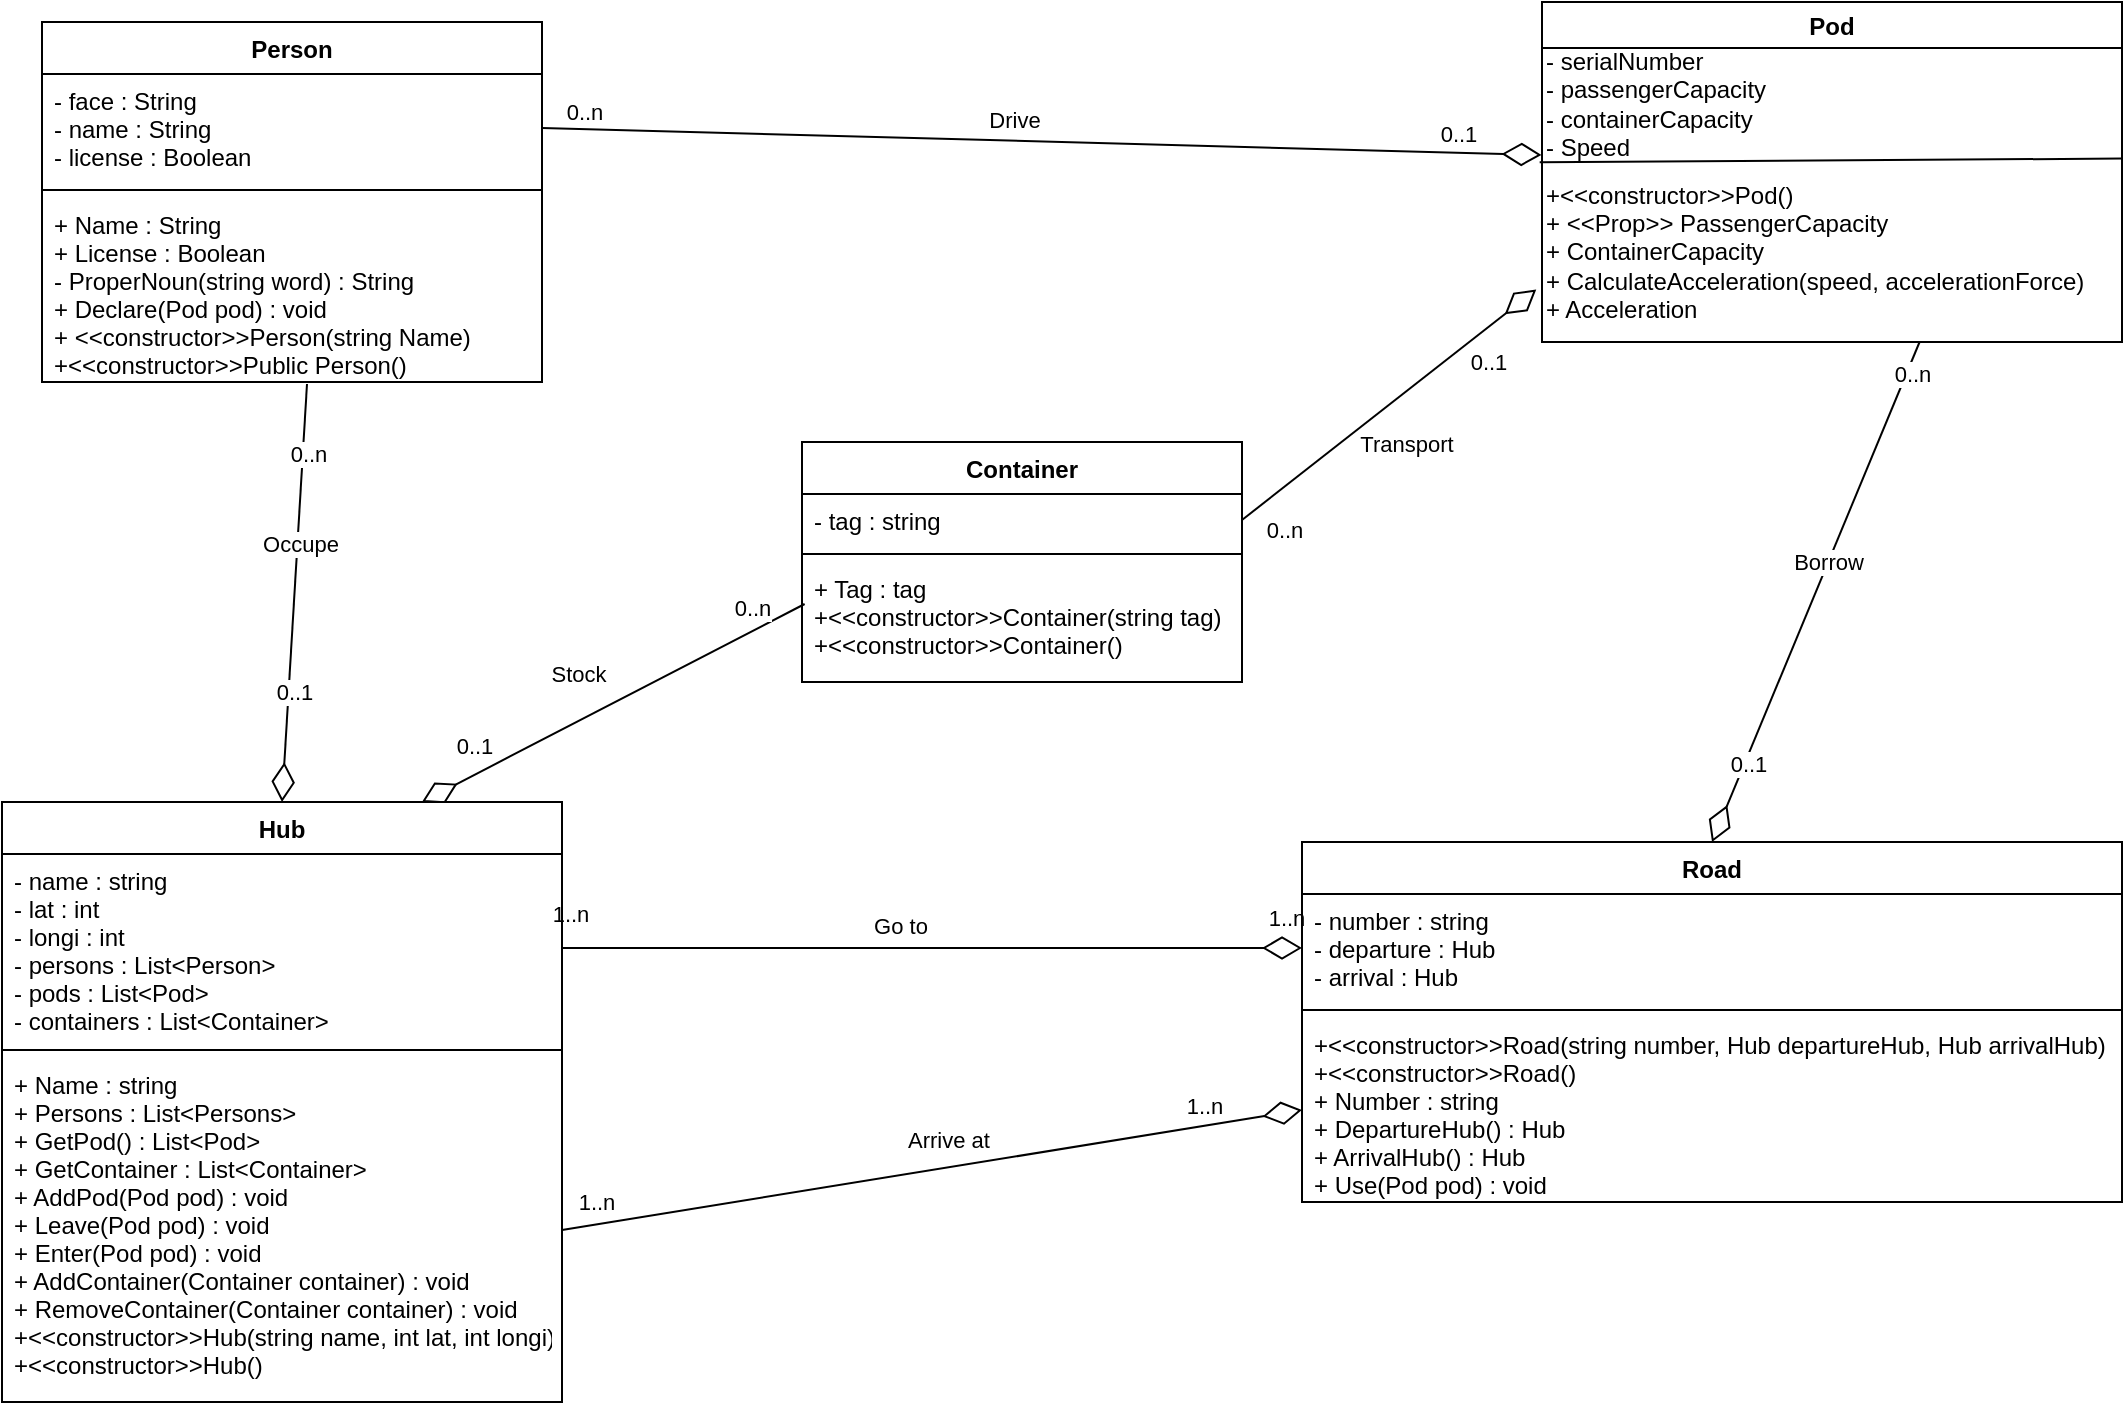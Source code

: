 <mxfile version="20.3.0" type="device"><diagram id="kgpKYQtTHZ0yAKxKKP6v" name="Page-1"><mxGraphModel dx="1278" dy="689" grid="1" gridSize="10" guides="1" tooltips="1" connect="1" arrows="1" fold="1" page="1" pageScale="1" pageWidth="1100" pageHeight="850" math="0" shadow="0"><root><mxCell id="0"/><mxCell id="1" parent="0"/><mxCell id="F5YFTLoxjawuT-Kz9pSx-9" value="Pod" style="swimlane;" parent="1" vertex="1"><mxGeometry x="780" y="60" width="290" height="170" as="geometry"/></mxCell><mxCell id="F5YFTLoxjawuT-Kz9pSx-10" value="- serialNumber&lt;br&gt;&lt;div style=&quot;&quot;&gt;&lt;span style=&quot;background-color: initial;&quot;&gt;- passengerCapacity&lt;/span&gt;&lt;/div&gt;&lt;div style=&quot;&quot;&gt;&lt;span style=&quot;background-color: initial;&quot;&gt;- containerCapacity&lt;/span&gt;&lt;/div&gt;&lt;div style=&quot;&quot;&gt;&lt;span style=&quot;background-color: initial;&quot;&gt;- Speed&lt;/span&gt;&lt;/div&gt;" style="text;html=1;align=left;verticalAlign=middle;resizable=0;points=[];autosize=1;strokeColor=none;fillColor=none;" parent="F5YFTLoxjawuT-Kz9pSx-9" vertex="1"><mxGeometry y="16" width="130" height="70" as="geometry"/></mxCell><mxCell id="F5YFTLoxjawuT-Kz9pSx-11" value="+&amp;lt;&amp;lt;constructor&amp;gt;&amp;gt;Pod()&lt;br&gt;+ &amp;lt;&amp;lt;Prop&amp;gt;&amp;gt; PassengerCapacity&lt;br&gt;+ ContainerCapacity&lt;br&gt;+ CalculateAcceleration(speed, accelerationForce)&lt;br&gt;+ Acceleration" style="text;html=1;align=left;verticalAlign=middle;resizable=0;points=[];autosize=1;strokeColor=none;fillColor=none;" parent="F5YFTLoxjawuT-Kz9pSx-9" vertex="1"><mxGeometry y="80" width="290" height="90" as="geometry"/></mxCell><mxCell id="F5YFTLoxjawuT-Kz9pSx-13" value="" style="endArrow=none;html=1;rounded=0;exitX=-0.004;exitY=0.001;exitDx=0;exitDy=0;exitPerimeter=0;entryX=1;entryY=-0.019;entryDx=0;entryDy=0;entryPerimeter=0;" parent="F5YFTLoxjawuT-Kz9pSx-9" source="F5YFTLoxjawuT-Kz9pSx-11" target="F5YFTLoxjawuT-Kz9pSx-11" edge="1"><mxGeometry width="50" height="50" relative="1" as="geometry"><mxPoint x="5" y="80" as="sourcePoint"/><mxPoint x="155" y="40" as="targetPoint"/></mxGeometry></mxCell><mxCell id="F5YFTLoxjawuT-Kz9pSx-19" value="" style="endArrow=none;html=1;rounded=0;startArrow=diamondThin;startFill=0;exitX=-0.002;exitY=0.864;exitDx=0;exitDy=0;exitPerimeter=0;endSize=7;startSize=17;targetPerimeterSpacing=2;entryX=1;entryY=0.5;entryDx=0;entryDy=0;" parent="1" source="F5YFTLoxjawuT-Kz9pSx-10" target="wmPFfELcsKsomXW3OkJb-19" edge="1"><mxGeometry width="50" height="50" relative="1" as="geometry"><mxPoint x="400" y="110" as="sourcePoint"/><mxPoint x="470" y="210" as="targetPoint"/></mxGeometry></mxCell><mxCell id="F5YFTLoxjawuT-Kz9pSx-21" value="Drive" style="edgeLabel;html=1;align=center;verticalAlign=middle;resizable=0;points=[];" parent="F5YFTLoxjawuT-Kz9pSx-19" vertex="1" connectable="0"><mxGeometry x="0.057" y="1" relative="1" as="geometry"><mxPoint y="-12" as="offset"/></mxGeometry></mxCell><mxCell id="F5YFTLoxjawuT-Kz9pSx-24" value="0..n" style="edgeLabel;html=1;align=center;verticalAlign=middle;resizable=0;points=[];" parent="F5YFTLoxjawuT-Kz9pSx-19" vertex="1" connectable="0"><mxGeometry x="0.919" y="3" relative="1" as="geometry"><mxPoint y="-12" as="offset"/></mxGeometry></mxCell><mxCell id="wmPFfELcsKsomXW3OkJb-22" value="0..1" style="edgeLabel;html=1;align=center;verticalAlign=middle;resizable=0;points=[];" parent="F5YFTLoxjawuT-Kz9pSx-19" vertex="1" connectable="0"><mxGeometry x="-0.83" y="-3" relative="1" as="geometry"><mxPoint y="-7" as="offset"/></mxGeometry></mxCell><mxCell id="F5YFTLoxjawuT-Kz9pSx-25" value="" style="endArrow=none;html=1;rounded=0;startSize=17;endSize=7;targetPerimeterSpacing=2;startArrow=diamondThin;startFill=0;exitX=-0.01;exitY=0.709;exitDx=0;exitDy=0;exitPerimeter=0;entryX=1;entryY=0.5;entryDx=0;entryDy=0;" parent="1" source="F5YFTLoxjawuT-Kz9pSx-11" target="wmPFfELcsKsomXW3OkJb-6" edge="1"><mxGeometry width="50" height="50" relative="1" as="geometry"><mxPoint x="570" y="270" as="sourcePoint"/><mxPoint x="280" y="220" as="targetPoint"/></mxGeometry></mxCell><mxCell id="F5YFTLoxjawuT-Kz9pSx-26" value="Transport" style="edgeLabel;html=1;align=center;verticalAlign=middle;resizable=0;points=[];" parent="F5YFTLoxjawuT-Kz9pSx-25" vertex="1" connectable="0"><mxGeometry x="0.149" relative="1" as="geometry"><mxPoint x="19" y="11" as="offset"/></mxGeometry></mxCell><mxCell id="F5YFTLoxjawuT-Kz9pSx-28" value="0..1" style="edgeLabel;html=1;align=center;verticalAlign=middle;resizable=0;points=[];" parent="F5YFTLoxjawuT-Kz9pSx-25" vertex="1" connectable="0"><mxGeometry x="-0.715" y="-1" relative="1" as="geometry"><mxPoint x="-3" y="20" as="offset"/></mxGeometry></mxCell><mxCell id="F5YFTLoxjawuT-Kz9pSx-29" value="0..n" style="edgeLabel;html=1;align=center;verticalAlign=middle;resizable=0;points=[];" parent="F5YFTLoxjawuT-Kz9pSx-25" vertex="1" connectable="0"><mxGeometry x="0.756" y="-1" relative="1" as="geometry"><mxPoint x="3" y="20" as="offset"/></mxGeometry></mxCell><mxCell id="F5YFTLoxjawuT-Kz9pSx-35" value="" style="endArrow=none;html=1;rounded=0;startSize=17;endSize=7;targetPerimeterSpacing=7;startArrow=diamondThin;startFill=0;endFill=0;sourcePerimeterSpacing=17;entryX=0.006;entryY=0.35;entryDx=0;entryDy=0;entryPerimeter=0;exitX=0.75;exitY=0;exitDx=0;exitDy=0;" parent="1" source="wmPFfELcsKsomXW3OkJb-9" target="wmPFfELcsKsomXW3OkJb-8" edge="1"><mxGeometry width="50" height="50" relative="1" as="geometry"><mxPoint x="230" y="390" as="sourcePoint"/><mxPoint x="280" y="250" as="targetPoint"/></mxGeometry></mxCell><mxCell id="F5YFTLoxjawuT-Kz9pSx-36" value="Stock" style="edgeLabel;html=1;align=center;verticalAlign=middle;resizable=0;points=[];" parent="F5YFTLoxjawuT-Kz9pSx-35" vertex="1" connectable="0"><mxGeometry x="-0.209" relative="1" as="geometry"><mxPoint x="2" y="-25" as="offset"/></mxGeometry></mxCell><mxCell id="F5YFTLoxjawuT-Kz9pSx-37" value="0..1" style="edgeLabel;html=1;align=center;verticalAlign=middle;resizable=0;points=[];" parent="F5YFTLoxjawuT-Kz9pSx-35" vertex="1" connectable="0"><mxGeometry x="-0.631" y="-1" relative="1" as="geometry"><mxPoint x="-10" y="-11" as="offset"/></mxGeometry></mxCell><mxCell id="F5YFTLoxjawuT-Kz9pSx-38" value="0..n" style="edgeLabel;html=1;align=center;verticalAlign=middle;resizable=0;points=[];" parent="F5YFTLoxjawuT-Kz9pSx-35" vertex="1" connectable="0"><mxGeometry x="0.744" y="1" relative="1" as="geometry"><mxPoint x="-2" y="-10" as="offset"/></mxGeometry></mxCell><mxCell id="F5YFTLoxjawuT-Kz9pSx-39" value="" style="endArrow=none;html=1;rounded=0;startSize=17;endSize=17;sourcePerimeterSpacing=7;targetPerimeterSpacing=7;endFill=0;exitX=0.5;exitY=0;exitDx=0;exitDy=0;startArrow=diamondThin;startFill=0;entryX=0.53;entryY=1.011;entryDx=0;entryDy=0;entryPerimeter=0;" parent="1" source="wmPFfELcsKsomXW3OkJb-9" target="wmPFfELcsKsomXW3OkJb-21" edge="1"><mxGeometry width="50" height="50" relative="1" as="geometry"><mxPoint x="180" y="270" as="sourcePoint"/><mxPoint x="280" y="250" as="targetPoint"/></mxGeometry></mxCell><mxCell id="F5YFTLoxjawuT-Kz9pSx-40" value="Occupe" style="edgeLabel;html=1;align=center;verticalAlign=middle;resizable=0;points=[];" parent="F5YFTLoxjawuT-Kz9pSx-39" vertex="1" connectable="0"><mxGeometry x="0.241" y="-1" relative="1" as="geometry"><mxPoint as="offset"/></mxGeometry></mxCell><mxCell id="F5YFTLoxjawuT-Kz9pSx-41" value="0..n" style="edgeLabel;html=1;align=center;verticalAlign=middle;resizable=0;points=[];" parent="F5YFTLoxjawuT-Kz9pSx-39" vertex="1" connectable="0"><mxGeometry x="0.674" y="-2" relative="1" as="geometry"><mxPoint as="offset"/></mxGeometry></mxCell><mxCell id="F5YFTLoxjawuT-Kz9pSx-42" value="0..1" style="edgeLabel;html=1;align=center;verticalAlign=middle;resizable=0;points=[];" parent="F5YFTLoxjawuT-Kz9pSx-39" vertex="1" connectable="0"><mxGeometry x="-0.475" y="-2" relative="1" as="geometry"><mxPoint as="offset"/></mxGeometry></mxCell><mxCell id="F5YFTLoxjawuT-Kz9pSx-51" value="" style="endArrow=none;html=1;rounded=0;startSize=17;endSize=17;sourcePerimeterSpacing=7;targetPerimeterSpacing=7;entryX=0.651;entryY=1;entryDx=0;entryDy=0;entryPerimeter=0;startArrow=diamondThin;startFill=0;exitX=0.5;exitY=0;exitDx=0;exitDy=0;" parent="1" source="wmPFfELcsKsomXW3OkJb-1" target="F5YFTLoxjawuT-Kz9pSx-11" edge="1"><mxGeometry width="50" height="50" relative="1" as="geometry"><mxPoint x="700" y="420" as="sourcePoint"/><mxPoint x="280" y="270" as="targetPoint"/><Array as="points"/></mxGeometry></mxCell><mxCell id="F5YFTLoxjawuT-Kz9pSx-52" value="0..1" style="edgeLabel;html=1;align=center;verticalAlign=middle;resizable=0;points=[];" parent="F5YFTLoxjawuT-Kz9pSx-51" vertex="1" connectable="0"><mxGeometry x="-0.682" y="-1" relative="1" as="geometry"><mxPoint as="offset"/></mxGeometry></mxCell><mxCell id="F5YFTLoxjawuT-Kz9pSx-53" value="0..n" style="edgeLabel;html=1;align=center;verticalAlign=middle;resizable=0;points=[];" parent="F5YFTLoxjawuT-Kz9pSx-51" vertex="1" connectable="0"><mxGeometry x="0.885" y="-2" relative="1" as="geometry"><mxPoint as="offset"/></mxGeometry></mxCell><mxCell id="F5YFTLoxjawuT-Kz9pSx-55" value="Borrow" style="edgeLabel;html=1;align=center;verticalAlign=middle;resizable=0;points=[];" parent="F5YFTLoxjawuT-Kz9pSx-51" vertex="1" connectable="0"><mxGeometry x="0.121" relative="1" as="geometry"><mxPoint as="offset"/></mxGeometry></mxCell><mxCell id="F5YFTLoxjawuT-Kz9pSx-56" value="" style="endArrow=none;html=1;rounded=0;startSize=17;endSize=17;sourcePerimeterSpacing=7;targetPerimeterSpacing=7;startArrow=diamondThin;startFill=0;entryX=1;entryY=0.5;entryDx=0;entryDy=0;exitX=0;exitY=0.5;exitDx=0;exitDy=0;" parent="1" source="wmPFfELcsKsomXW3OkJb-2" target="wmPFfELcsKsomXW3OkJb-10" edge="1"><mxGeometry width="50" height="50" relative="1" as="geometry"><mxPoint x="530" y="590" as="sourcePoint"/><mxPoint x="460" y="497" as="targetPoint"/></mxGeometry></mxCell><mxCell id="F5YFTLoxjawuT-Kz9pSx-57" value="Go&amp;nbsp;to" style="edgeLabel;html=1;align=center;verticalAlign=middle;resizable=0;points=[];" parent="F5YFTLoxjawuT-Kz9pSx-56" vertex="1" connectable="0"><mxGeometry x="0.094" y="1" relative="1" as="geometry"><mxPoint x="1" y="-12" as="offset"/></mxGeometry></mxCell><mxCell id="F5YFTLoxjawuT-Kz9pSx-61" value="1..n" style="edgeLabel;html=1;align=center;verticalAlign=middle;resizable=0;points=[];" parent="F5YFTLoxjawuT-Kz9pSx-56" vertex="1" connectable="0"><mxGeometry x="-0.9" y="-1" relative="1" as="geometry"><mxPoint x="10" y="-14" as="offset"/></mxGeometry></mxCell><mxCell id="F5YFTLoxjawuT-Kz9pSx-62" value="1..n" style="edgeLabel;html=1;align=center;verticalAlign=middle;resizable=0;points=[];" parent="F5YFTLoxjawuT-Kz9pSx-56" vertex="1" connectable="0"><mxGeometry x="0.936" y="-3" relative="1" as="geometry"><mxPoint x="-8" y="-14" as="offset"/></mxGeometry></mxCell><mxCell id="F5YFTLoxjawuT-Kz9pSx-58" value="" style="endArrow=diamondThin;html=1;rounded=0;startSize=17;endSize=17;sourcePerimeterSpacing=7;targetPerimeterSpacing=7;endFill=0;entryX=0;entryY=0.5;entryDx=0;entryDy=0;exitX=1;exitY=0.5;exitDx=0;exitDy=0;" parent="1" source="wmPFfELcsKsomXW3OkJb-12" target="wmPFfELcsKsomXW3OkJb-4" edge="1"><mxGeometry width="50" height="50" relative="1" as="geometry"><mxPoint x="170" y="530" as="sourcePoint"/><mxPoint x="480" y="530" as="targetPoint"/></mxGeometry></mxCell><mxCell id="F5YFTLoxjawuT-Kz9pSx-60" value="Arrive at" style="edgeLabel;html=1;align=center;verticalAlign=middle;resizable=0;points=[];" parent="F5YFTLoxjawuT-Kz9pSx-58" vertex="1" connectable="0"><mxGeometry x="0.05" y="2" relative="1" as="geometry"><mxPoint x="-1" y="-12" as="offset"/></mxGeometry></mxCell><mxCell id="F5YFTLoxjawuT-Kz9pSx-63" value="1..n" style="edgeLabel;html=1;align=center;verticalAlign=middle;resizable=0;points=[];" parent="F5YFTLoxjawuT-Kz9pSx-58" vertex="1" connectable="0"><mxGeometry x="-0.933" relative="1" as="geometry"><mxPoint x="4" y="-12" as="offset"/></mxGeometry></mxCell><mxCell id="F5YFTLoxjawuT-Kz9pSx-64" value="1..n" style="edgeLabel;html=1;align=center;verticalAlign=middle;resizable=0;points=[];" parent="F5YFTLoxjawuT-Kz9pSx-58" vertex="1" connectable="0"><mxGeometry x="0.819" y="1" relative="1" as="geometry"><mxPoint x="-16" y="-7" as="offset"/></mxGeometry></mxCell><mxCell id="wmPFfELcsKsomXW3OkJb-1" value="Road" style="swimlane;fontStyle=1;align=center;verticalAlign=top;childLayout=stackLayout;horizontal=1;startSize=26;horizontalStack=0;resizeParent=1;resizeParentMax=0;resizeLast=0;collapsible=1;marginBottom=0;" parent="1" vertex="1"><mxGeometry x="660" y="480" width="410" height="180" as="geometry"/></mxCell><mxCell id="wmPFfELcsKsomXW3OkJb-2" value="- number : string&#10;- departure : Hub&#10;- arrival : Hub" style="text;strokeColor=none;fillColor=none;align=left;verticalAlign=top;spacingLeft=4;spacingRight=4;overflow=hidden;rotatable=0;points=[[0,0.5],[1,0.5]];portConstraint=eastwest;" parent="wmPFfELcsKsomXW3OkJb-1" vertex="1"><mxGeometry y="26" width="410" height="54" as="geometry"/></mxCell><mxCell id="wmPFfELcsKsomXW3OkJb-3" value="" style="line;strokeWidth=1;fillColor=none;align=left;verticalAlign=middle;spacingTop=-1;spacingLeft=3;spacingRight=3;rotatable=0;labelPosition=right;points=[];portConstraint=eastwest;strokeColor=inherit;" parent="wmPFfELcsKsomXW3OkJb-1" vertex="1"><mxGeometry y="80" width="410" height="8" as="geometry"/></mxCell><mxCell id="wmPFfELcsKsomXW3OkJb-4" value="+&lt;&lt;constructor&gt;&gt;Road(string number, Hub departureHub, Hub arrivalHub)&#10;+&lt;&lt;constructor&gt;&gt;Road()&#10;+ Number : string&#10;+ DepartureHub() : Hub&#10;+ ArrivalHub() : Hub&#10;+ Use(Pod pod) : void" style="text;strokeColor=none;fillColor=none;align=left;verticalAlign=top;spacingLeft=4;spacingRight=4;overflow=hidden;rotatable=0;points=[[0,0.5],[1,0.5]];portConstraint=eastwest;" parent="wmPFfELcsKsomXW3OkJb-1" vertex="1"><mxGeometry y="88" width="410" height="92" as="geometry"/></mxCell><mxCell id="wmPFfELcsKsomXW3OkJb-5" value="Container" style="swimlane;fontStyle=1;align=center;verticalAlign=top;childLayout=stackLayout;horizontal=1;startSize=26;horizontalStack=0;resizeParent=1;resizeParentMax=0;resizeLast=0;collapsible=1;marginBottom=0;" parent="1" vertex="1"><mxGeometry x="410" y="280" width="220" height="120" as="geometry"/></mxCell><mxCell id="wmPFfELcsKsomXW3OkJb-6" value="- tag : string" style="text;strokeColor=none;fillColor=none;align=left;verticalAlign=top;spacingLeft=4;spacingRight=4;overflow=hidden;rotatable=0;points=[[0,0.5],[1,0.5]];portConstraint=eastwest;" parent="wmPFfELcsKsomXW3OkJb-5" vertex="1"><mxGeometry y="26" width="220" height="26" as="geometry"/></mxCell><mxCell id="wmPFfELcsKsomXW3OkJb-7" value="" style="line;strokeWidth=1;fillColor=none;align=left;verticalAlign=middle;spacingTop=-1;spacingLeft=3;spacingRight=3;rotatable=0;labelPosition=right;points=[];portConstraint=eastwest;strokeColor=inherit;" parent="wmPFfELcsKsomXW3OkJb-5" vertex="1"><mxGeometry y="52" width="220" height="8" as="geometry"/></mxCell><mxCell id="wmPFfELcsKsomXW3OkJb-8" value="+ Tag : tag&#10;+&lt;&lt;constructor&gt;&gt;Container(string tag)&#10;+&lt;&lt;constructor&gt;&gt;Container()" style="text;strokeColor=none;fillColor=none;align=left;verticalAlign=top;spacingLeft=4;spacingRight=4;overflow=hidden;rotatable=0;points=[[0,0.5],[1,0.5]];portConstraint=eastwest;" parent="wmPFfELcsKsomXW3OkJb-5" vertex="1"><mxGeometry y="60" width="220" height="60" as="geometry"/></mxCell><mxCell id="wmPFfELcsKsomXW3OkJb-9" value="Hub" style="swimlane;fontStyle=1;align=center;verticalAlign=top;childLayout=stackLayout;horizontal=1;startSize=26;horizontalStack=0;resizeParent=1;resizeParentMax=0;resizeLast=0;collapsible=1;marginBottom=0;" parent="1" vertex="1"><mxGeometry x="10" y="460" width="280" height="300" as="geometry"/></mxCell><mxCell id="wmPFfELcsKsomXW3OkJb-10" value="- name : string&#10;- lat : int&#10;- longi : int&#10;- persons : List&lt;Person&gt;&#10;- pods : List&lt;Pod&gt;&#10;- containers : List&lt;Container&gt;" style="text;strokeColor=none;fillColor=none;align=left;verticalAlign=top;spacingLeft=4;spacingRight=4;overflow=hidden;rotatable=0;points=[[0,0.5],[1,0.5]];portConstraint=eastwest;" parent="wmPFfELcsKsomXW3OkJb-9" vertex="1"><mxGeometry y="26" width="280" height="94" as="geometry"/></mxCell><mxCell id="wmPFfELcsKsomXW3OkJb-11" value="" style="line;strokeWidth=1;fillColor=none;align=left;verticalAlign=middle;spacingTop=-1;spacingLeft=3;spacingRight=3;rotatable=0;labelPosition=right;points=[];portConstraint=eastwest;strokeColor=inherit;" parent="wmPFfELcsKsomXW3OkJb-9" vertex="1"><mxGeometry y="120" width="280" height="8" as="geometry"/></mxCell><mxCell id="wmPFfELcsKsomXW3OkJb-12" value="+ Name : string&#10;+ Persons : List&lt;Persons&gt;&#10;+ GetPod() : List&lt;Pod&gt;&#10;+ GetContainer : List&lt;Container&gt;&#10;+ AddPod(Pod pod) : void&#10;+ Leave(Pod pod) : void&#10;+ Enter(Pod pod) : void&#10;+ AddContainer(Container container) : void&#10;+ RemoveContainer(Container container) : void&#10;+&lt;&lt;constructor&gt;&gt;Hub(string name, int lat, int longi)&#10;+&lt;&lt;constructor&gt;&gt;Hub()" style="text;strokeColor=none;fillColor=none;align=left;verticalAlign=top;spacingLeft=4;spacingRight=4;overflow=hidden;rotatable=0;points=[[0,0.5],[1,0.5]];portConstraint=eastwest;" parent="wmPFfELcsKsomXW3OkJb-9" vertex="1"><mxGeometry y="128" width="280" height="172" as="geometry"/></mxCell><mxCell id="wmPFfELcsKsomXW3OkJb-18" value="Person" style="swimlane;fontStyle=1;align=center;verticalAlign=top;childLayout=stackLayout;horizontal=1;startSize=26;horizontalStack=0;resizeParent=1;resizeParentMax=0;resizeLast=0;collapsible=1;marginBottom=0;" parent="1" vertex="1"><mxGeometry x="30" y="70" width="250" height="180" as="geometry"/></mxCell><mxCell id="wmPFfELcsKsomXW3OkJb-19" value="- face : String&#10;- name : String&#10;- license : Boolean" style="text;strokeColor=none;fillColor=none;align=left;verticalAlign=top;spacingLeft=4;spacingRight=4;overflow=hidden;rotatable=0;points=[[0,0.5],[1,0.5]];portConstraint=eastwest;" parent="wmPFfELcsKsomXW3OkJb-18" vertex="1"><mxGeometry y="26" width="250" height="54" as="geometry"/></mxCell><mxCell id="wmPFfELcsKsomXW3OkJb-20" value="" style="line;strokeWidth=1;fillColor=none;align=left;verticalAlign=middle;spacingTop=-1;spacingLeft=3;spacingRight=3;rotatable=0;labelPosition=right;points=[];portConstraint=eastwest;strokeColor=inherit;" parent="wmPFfELcsKsomXW3OkJb-18" vertex="1"><mxGeometry y="80" width="250" height="8" as="geometry"/></mxCell><mxCell id="wmPFfELcsKsomXW3OkJb-21" value="+ Name : String&#10;+ License : Boolean&#10;- ProperNoun(string word) : String&#10;+ Declare(Pod pod) : void&#10;+ &lt;&lt;constructor&gt;&gt;Person(string Name)&#10;+&lt;&lt;constructor&gt;&gt;Public Person()&#10;" style="text;strokeColor=none;fillColor=none;align=left;verticalAlign=top;spacingLeft=4;spacingRight=4;overflow=hidden;rotatable=0;points=[[0,0.5],[1,0.5]];portConstraint=eastwest;" parent="wmPFfELcsKsomXW3OkJb-18" vertex="1"><mxGeometry y="88" width="250" height="92" as="geometry"/></mxCell></root></mxGraphModel></diagram></mxfile>
